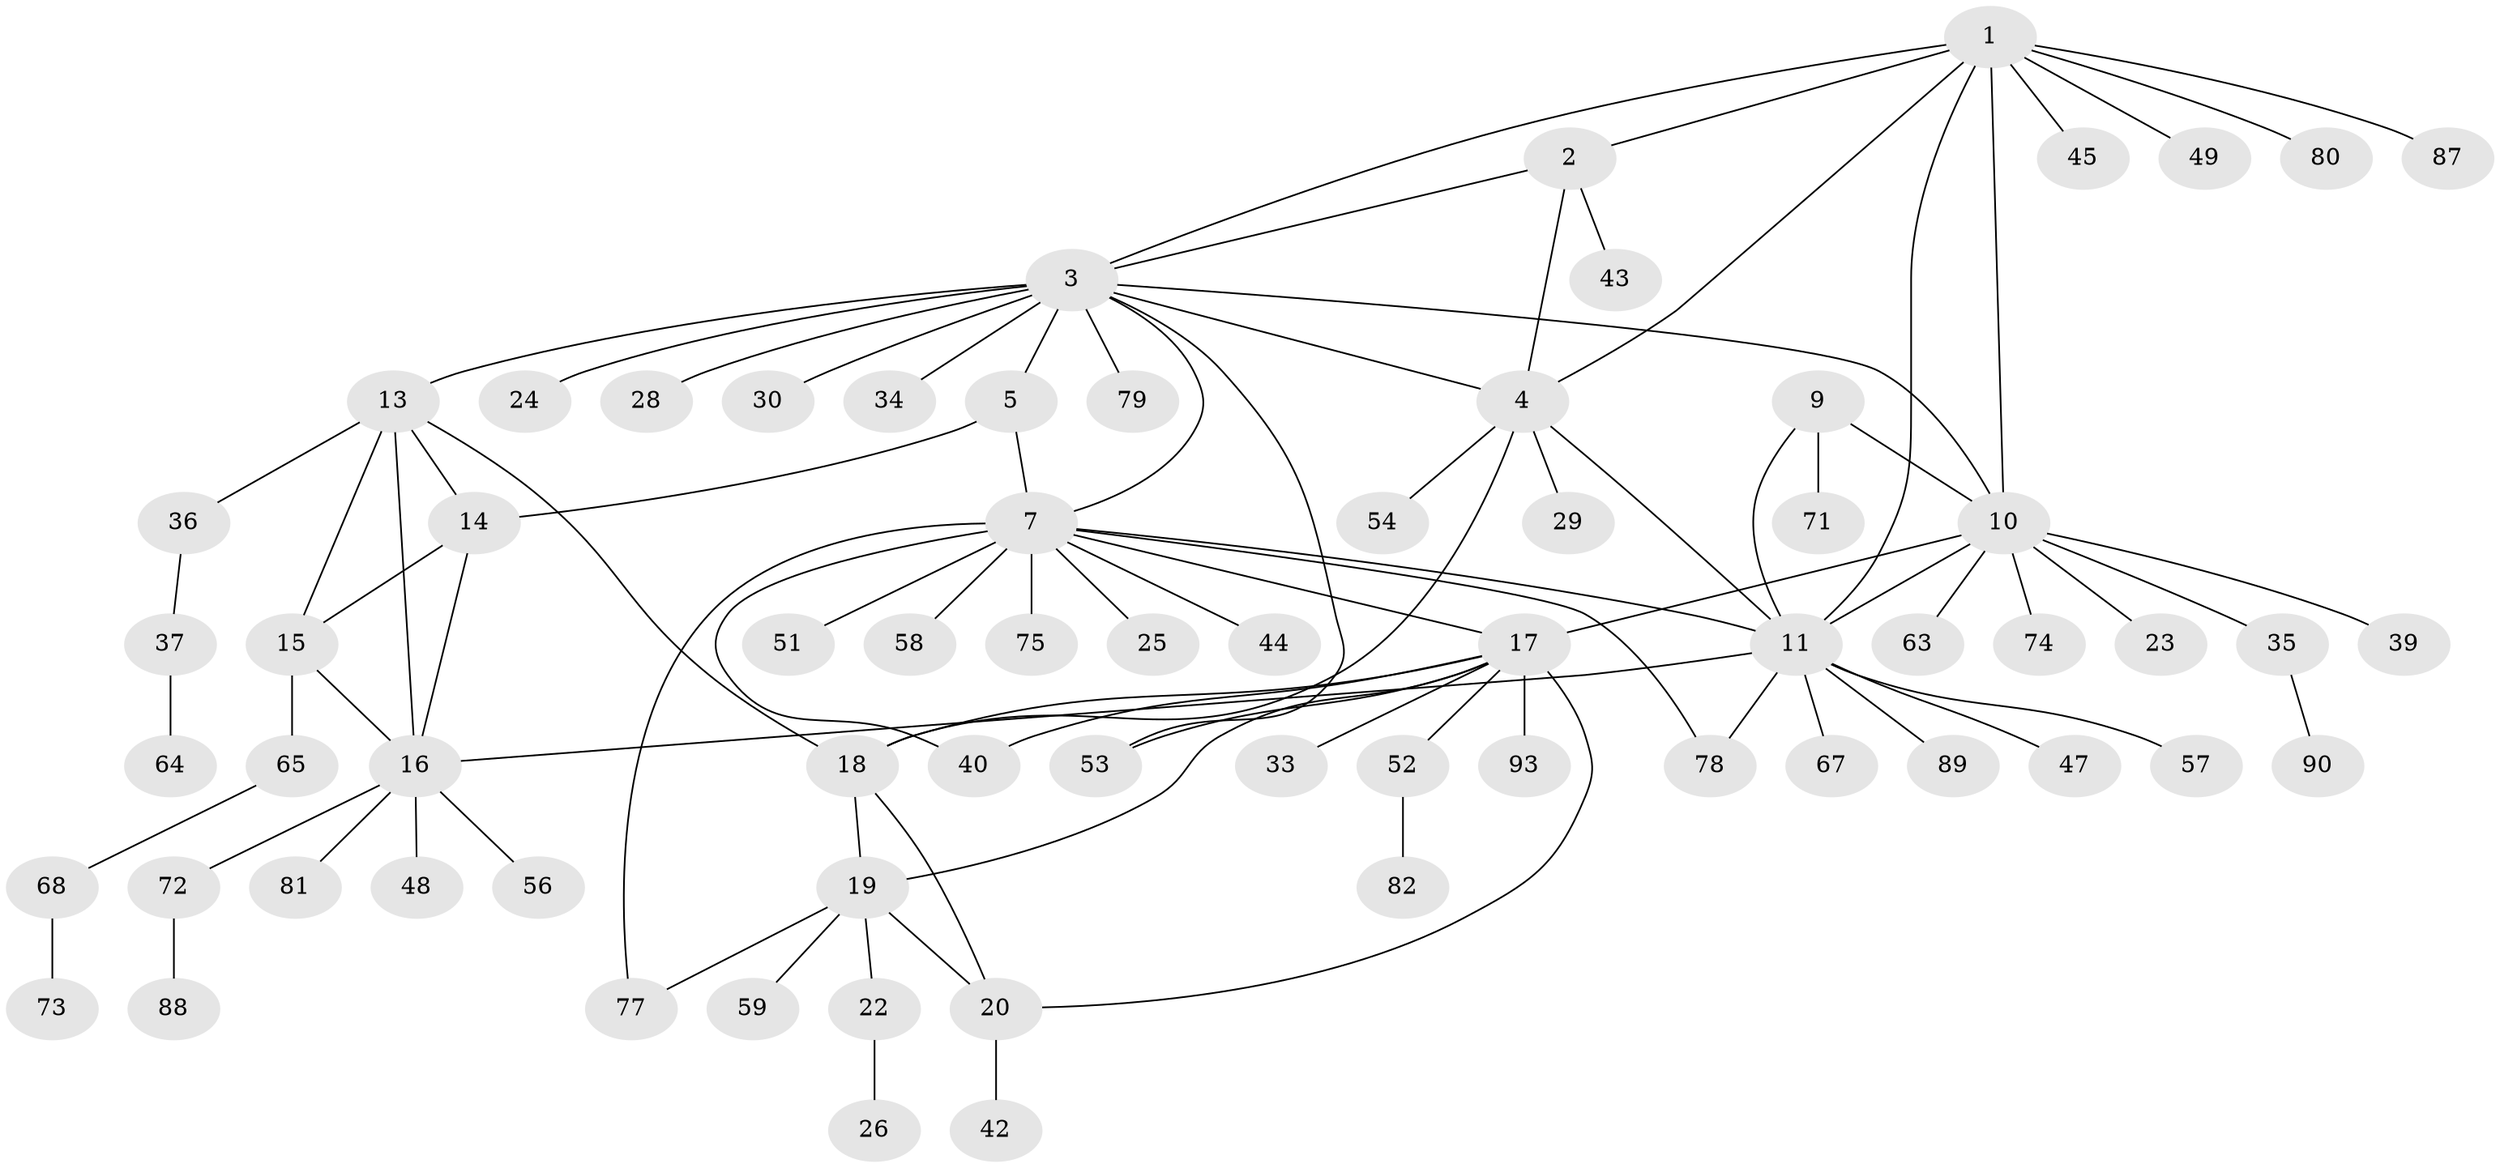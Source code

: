 // Generated by graph-tools (version 1.1) at 2025/52/02/27/25 19:52:19]
// undirected, 68 vertices, 91 edges
graph export_dot {
graph [start="1"]
  node [color=gray90,style=filled];
  1 [super="+61"];
  2 [super="+66"];
  3 [super="+8"];
  4 [super="+91"];
  5 [super="+6"];
  7 [super="+55"];
  9 [super="+62"];
  10 [super="+12"];
  11 [super="+31"];
  13 [super="+32"];
  14;
  15 [super="+69"];
  16 [super="+70"];
  17 [super="+76"];
  18;
  19 [super="+21"];
  20 [super="+50"];
  22 [super="+27"];
  23 [super="+83"];
  24;
  25 [super="+41"];
  26;
  28;
  29;
  30 [super="+38"];
  33;
  34 [super="+60"];
  35;
  36;
  37;
  39 [super="+46"];
  40 [super="+86"];
  42;
  43;
  44;
  45;
  47;
  48;
  49;
  51;
  52 [super="+85"];
  53 [super="+92"];
  54;
  56;
  57;
  58;
  59;
  63;
  64;
  65;
  67;
  68 [super="+84"];
  71;
  72;
  73;
  74;
  75;
  77;
  78;
  79;
  80;
  81;
  82;
  87;
  88;
  89;
  90;
  93;
  1 -- 2;
  1 -- 3;
  1 -- 4;
  1 -- 45;
  1 -- 49;
  1 -- 80;
  1 -- 87;
  1 -- 11;
  1 -- 10;
  2 -- 3;
  2 -- 4;
  2 -- 43;
  3 -- 4;
  3 -- 13;
  3 -- 79;
  3 -- 10;
  3 -- 34;
  3 -- 5 [weight=2];
  3 -- 7;
  3 -- 24;
  3 -- 28;
  3 -- 30;
  3 -- 53;
  4 -- 18;
  4 -- 29;
  4 -- 54;
  4 -- 11;
  5 -- 7 [weight=2];
  5 -- 14;
  7 -- 11;
  7 -- 17;
  7 -- 25;
  7 -- 40;
  7 -- 44;
  7 -- 51;
  7 -- 58;
  7 -- 75;
  7 -- 77;
  7 -- 78;
  9 -- 10 [weight=2];
  9 -- 11;
  9 -- 71;
  10 -- 11 [weight=2];
  10 -- 17;
  10 -- 35;
  10 -- 39;
  10 -- 74;
  10 -- 23;
  10 -- 63;
  11 -- 16;
  11 -- 47;
  11 -- 57;
  11 -- 67;
  11 -- 78;
  11 -- 89;
  13 -- 14;
  13 -- 15;
  13 -- 16;
  13 -- 18;
  13 -- 36;
  14 -- 15;
  14 -- 16;
  15 -- 16;
  15 -- 65;
  16 -- 48;
  16 -- 56;
  16 -- 81;
  16 -- 72;
  17 -- 18;
  17 -- 19;
  17 -- 20;
  17 -- 33;
  17 -- 40;
  17 -- 52;
  17 -- 53;
  17 -- 93;
  18 -- 19;
  18 -- 20;
  19 -- 20;
  19 -- 59;
  19 -- 77;
  19 -- 22;
  20 -- 42;
  22 -- 26;
  35 -- 90;
  36 -- 37;
  37 -- 64;
  52 -- 82;
  65 -- 68;
  68 -- 73;
  72 -- 88;
}

